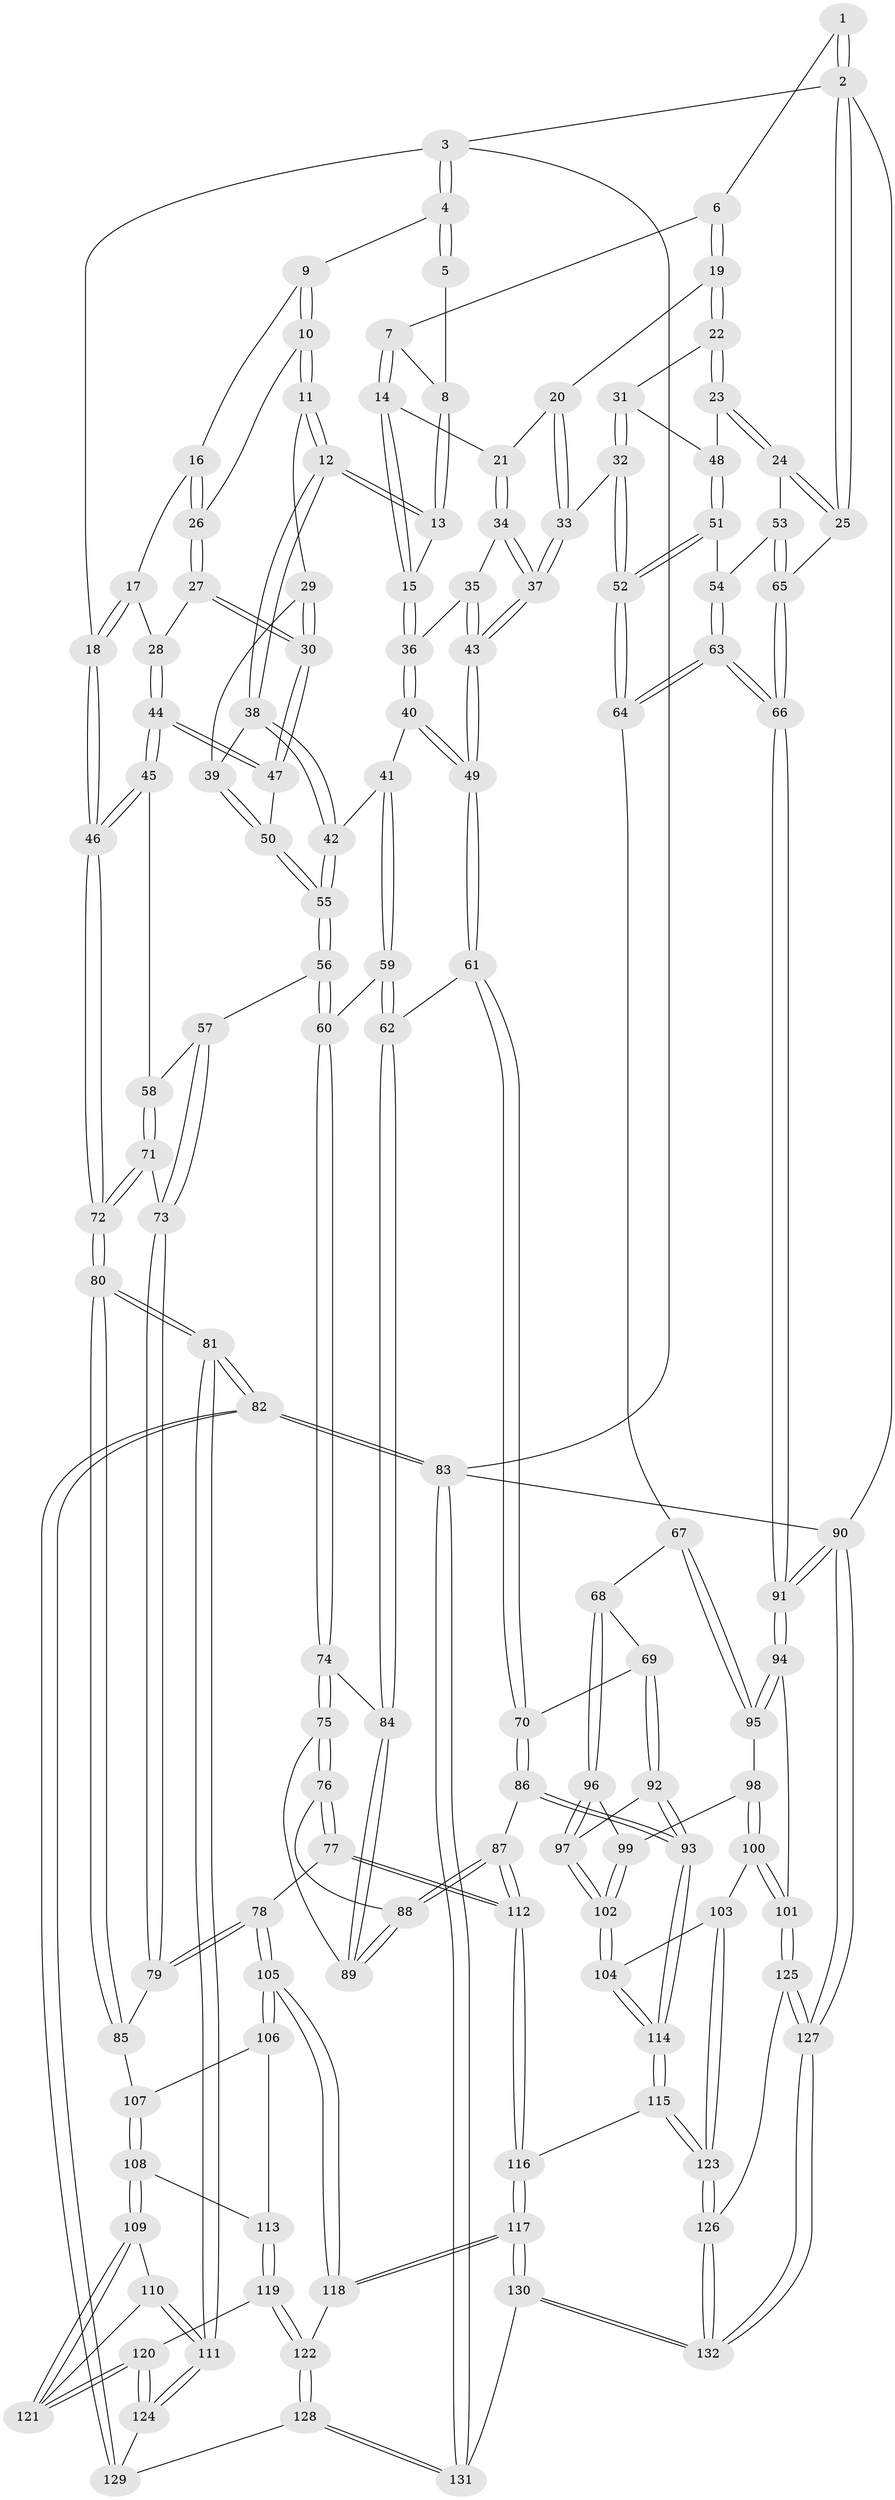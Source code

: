 // Generated by graph-tools (version 1.1) at 2025/38/03/09/25 02:38:51]
// undirected, 132 vertices, 327 edges
graph export_dot {
graph [start="1"]
  node [color=gray90,style=filled];
  1 [pos="+0.7186721163585961+0"];
  2 [pos="+1+0"];
  3 [pos="+0+0"];
  4 [pos="+0.1262392726822339+0"];
  5 [pos="+0.5103223566854949+0"];
  6 [pos="+0.7408026824110262+0.072975761208225"];
  7 [pos="+0.5489634379423467+0.05802362962388637"];
  8 [pos="+0.5062572877502048+0"];
  9 [pos="+0.15540288187447426+0"];
  10 [pos="+0.2591380214462413+0.07665039515489584"];
  11 [pos="+0.3441846678590197+0.13663370176578418"];
  12 [pos="+0.4000610824587308+0.15293015152331718"];
  13 [pos="+0.4024827354639491+0.15258123947627888"];
  14 [pos="+0.5571437870045383+0.13885427785237212"];
  15 [pos="+0.41348495396529655+0.156859085467825"];
  16 [pos="+0.11347027944296531+0.175869583597718"];
  17 [pos="+0.11099124291113921+0.17899783239809997"];
  18 [pos="+0+0.149775182262328"];
  19 [pos="+0.7455264522170295+0.09692934813183968"];
  20 [pos="+0.6284558041831214+0.1467819611440594"];
  21 [pos="+0.586431349020922+0.16203137210975202"];
  22 [pos="+0.7772075546547393+0.13292779950772105"];
  23 [pos="+1+0.08442295004350348"];
  24 [pos="+1+0.015009586336332743"];
  25 [pos="+1+0"];
  26 [pos="+0.22301639126496642+0.14815117711469172"];
  27 [pos="+0.21131657440726132+0.19089132130435538"];
  28 [pos="+0.13257753003056272+0.22885580680084086"];
  29 [pos="+0.3421589592872293+0.14156906818891807"];
  30 [pos="+0.23702351636535993+0.2870659280887672"];
  31 [pos="+0.7774727092476486+0.17944286258242603"];
  32 [pos="+0.7252981546901877+0.31909843134197047"];
  33 [pos="+0.710606309539417+0.32396458600875405"];
  34 [pos="+0.5856682297175068+0.1711458093372313"];
  35 [pos="+0.5583098812669628+0.21790139962892266"];
  36 [pos="+0.4891840613740463+0.2556379828410146"];
  37 [pos="+0.6915129703796917+0.33095039792751574"];
  38 [pos="+0.3774633039112266+0.29593792645002875"];
  39 [pos="+0.30226680269063805+0.28087352783179365"];
  40 [pos="+0.48659725194058945+0.3132847234024741"];
  41 [pos="+0.41659980388430107+0.33374711021635645"];
  42 [pos="+0.3956556473771318+0.327084562970998"];
  43 [pos="+0.614813164573119+0.38737591963059154"];
  44 [pos="+0.09544229439825766+0.3096060142825038"];
  45 [pos="+0.02614701926959206+0.3493758729304645"];
  46 [pos="+0+0.37818655380357435"];
  47 [pos="+0.2384763290805135+0.30088149784078555"];
  48 [pos="+0.9103723781168717+0.2711241225255831"];
  49 [pos="+0.6077575321512173+0.39501524914570485"];
  50 [pos="+0.24046136037543486+0.3025476790635302"];
  51 [pos="+0.9028917582749121+0.3340047834908414"];
  52 [pos="+0.783247880340771+0.35565171979437915"];
  53 [pos="+0.9694769021947608+0.321039659787613"];
  54 [pos="+0.912440309852503+0.3426763461373587"];
  55 [pos="+0.27499290183960295+0.4308771917296801"];
  56 [pos="+0.2738011109164238+0.43749253660007453"];
  57 [pos="+0.22833136137130736+0.4460047241718528"];
  58 [pos="+0.19809246424707766+0.43922745882865327"];
  59 [pos="+0.43177403553477167+0.4247210164409195"];
  60 [pos="+0.29486879346701916+0.4633491911313655"];
  61 [pos="+0.5884866816211413+0.4850325532506428"];
  62 [pos="+0.5408703580695697+0.5049530667716955"];
  63 [pos="+1+0.5206955943834717"];
  64 [pos="+0.828016003628977+0.5055888135598442"];
  65 [pos="+1+0.41389041381161396"];
  66 [pos="+1+0.5943156589687905"];
  67 [pos="+0.7382658112859595+0.5666377416317495"];
  68 [pos="+0.7233607616308642+0.5680240049338426"];
  69 [pos="+0.7042978110235266+0.5620178767616015"];
  70 [pos="+0.6168068115368943+0.5091918806454794"];
  71 [pos="+0.10675410933124511+0.5089282618614109"];
  72 [pos="+0+0.47611307757368154"];
  73 [pos="+0.16586084108023127+0.5475261305267037"];
  74 [pos="+0.31288099688033094+0.5120563586605206"];
  75 [pos="+0.30825893711219865+0.5874510934642966"];
  76 [pos="+0.2953225404810224+0.656950820756738"];
  77 [pos="+0.282573951259939+0.670943890216379"];
  78 [pos="+0.2819339574505789+0.6713863112071992"];
  79 [pos="+0.17417681403196936+0.6150398498417682"];
  80 [pos="+0+0.5661879995079165"];
  81 [pos="+0+0.94695549536704"];
  82 [pos="+0+1"];
  83 [pos="+0+1"];
  84 [pos="+0.5368839996819975+0.5088399142974493"];
  85 [pos="+0+0.6400339710619037"];
  86 [pos="+0.581755089542575+0.7286436501554359"];
  87 [pos="+0.5156204148202627+0.7187957589377987"];
  88 [pos="+0.47685173770947076+0.6492932776855931"];
  89 [pos="+0.5203684618030454+0.5397149713859747"];
  90 [pos="+1+1"];
  91 [pos="+1+0.6274163289290358"];
  92 [pos="+0.6023689076495745+0.7270619789341776"];
  93 [pos="+0.5923888921824684+0.7332091132875378"];
  94 [pos="+1+0.6560858309402475"];
  95 [pos="+0.7974616710080185+0.6365142383948648"];
  96 [pos="+0.7158715741230551+0.6622767867174432"];
  97 [pos="+0.6651124809751976+0.7151873611457942"];
  98 [pos="+0.8064800200013098+0.685595484526789"];
  99 [pos="+0.7384692893079365+0.7132812512990735"];
  100 [pos="+0.866162320913723+0.7795847837858252"];
  101 [pos="+0.9087801234789821+0.7840613740037179"];
  102 [pos="+0.7359381806092139+0.7578253682908007"];
  103 [pos="+0.815265341003051+0.7951179124167932"];
  104 [pos="+0.739367932388665+0.7677459480290625"];
  105 [pos="+0.2573845099246378+0.7382343756361177"];
  106 [pos="+0.18244603397650783+0.7379739991836307"];
  107 [pos="+0.0006705182258665227+0.6523366978134854"];
  108 [pos="+0.07027089908346976+0.7625097223667714"];
  109 [pos="+0.039275248052363085+0.8091228622597824"];
  110 [pos="+0.008814424827291235+0.8266960906066054"];
  111 [pos="+0+0.9183681452434207"];
  112 [pos="+0.46373012094786353+0.798714712960932"];
  113 [pos="+0.08627563873410393+0.7726467117953076"];
  114 [pos="+0.6392374058196456+0.8347744238296444"];
  115 [pos="+0.6346058835594517+0.8787087610449735"];
  116 [pos="+0.44464324174100023+0.9073598195117051"];
  117 [pos="+0.4299621367483516+0.9222008970780358"];
  118 [pos="+0.25848938222413453+0.8068634472584612"];
  119 [pos="+0.12318446343198944+0.8558112661265962"];
  120 [pos="+0.10720528390263+0.8699592395018723"];
  121 [pos="+0.07879915253496068+0.8496656131073025"];
  122 [pos="+0.2233176720226932+0.8420203660408699"];
  123 [pos="+0.7136499596102793+0.9701489989629614"];
  124 [pos="+0.09104706312350143+0.8935511643854206"];
  125 [pos="+0.9080321038791055+0.8605161289673234"];
  126 [pos="+0.7572249906491232+1"];
  127 [pos="+1+1"];
  128 [pos="+0.20381768514752127+1"];
  129 [pos="+0.10710578230910357+0.9523178839213765"];
  130 [pos="+0.39373932934082717+1"];
  131 [pos="+0.23267446351038545+1"];
  132 [pos="+0.769341141072775+1"];
  1 -- 2;
  1 -- 2;
  1 -- 6;
  2 -- 3;
  2 -- 25;
  2 -- 25;
  2 -- 90;
  3 -- 4;
  3 -- 4;
  3 -- 18;
  3 -- 83;
  4 -- 5;
  4 -- 5;
  4 -- 9;
  5 -- 8;
  6 -- 7;
  6 -- 19;
  6 -- 19;
  7 -- 8;
  7 -- 14;
  7 -- 14;
  8 -- 13;
  8 -- 13;
  9 -- 10;
  9 -- 10;
  9 -- 16;
  10 -- 11;
  10 -- 11;
  10 -- 26;
  11 -- 12;
  11 -- 12;
  11 -- 29;
  12 -- 13;
  12 -- 13;
  12 -- 38;
  12 -- 38;
  13 -- 15;
  14 -- 15;
  14 -- 15;
  14 -- 21;
  15 -- 36;
  15 -- 36;
  16 -- 17;
  16 -- 26;
  16 -- 26;
  17 -- 18;
  17 -- 18;
  17 -- 28;
  18 -- 46;
  18 -- 46;
  19 -- 20;
  19 -- 22;
  19 -- 22;
  20 -- 21;
  20 -- 33;
  20 -- 33;
  21 -- 34;
  21 -- 34;
  22 -- 23;
  22 -- 23;
  22 -- 31;
  23 -- 24;
  23 -- 24;
  23 -- 48;
  24 -- 25;
  24 -- 25;
  24 -- 53;
  25 -- 65;
  26 -- 27;
  26 -- 27;
  27 -- 28;
  27 -- 30;
  27 -- 30;
  28 -- 44;
  28 -- 44;
  29 -- 30;
  29 -- 30;
  29 -- 39;
  30 -- 47;
  30 -- 47;
  31 -- 32;
  31 -- 32;
  31 -- 48;
  32 -- 33;
  32 -- 52;
  32 -- 52;
  33 -- 37;
  33 -- 37;
  34 -- 35;
  34 -- 37;
  34 -- 37;
  35 -- 36;
  35 -- 43;
  35 -- 43;
  36 -- 40;
  36 -- 40;
  37 -- 43;
  37 -- 43;
  38 -- 39;
  38 -- 42;
  38 -- 42;
  39 -- 50;
  39 -- 50;
  40 -- 41;
  40 -- 49;
  40 -- 49;
  41 -- 42;
  41 -- 59;
  41 -- 59;
  42 -- 55;
  42 -- 55;
  43 -- 49;
  43 -- 49;
  44 -- 45;
  44 -- 45;
  44 -- 47;
  44 -- 47;
  45 -- 46;
  45 -- 46;
  45 -- 58;
  46 -- 72;
  46 -- 72;
  47 -- 50;
  48 -- 51;
  48 -- 51;
  49 -- 61;
  49 -- 61;
  50 -- 55;
  50 -- 55;
  51 -- 52;
  51 -- 52;
  51 -- 54;
  52 -- 64;
  52 -- 64;
  53 -- 54;
  53 -- 65;
  53 -- 65;
  54 -- 63;
  54 -- 63;
  55 -- 56;
  55 -- 56;
  56 -- 57;
  56 -- 60;
  56 -- 60;
  57 -- 58;
  57 -- 73;
  57 -- 73;
  58 -- 71;
  58 -- 71;
  59 -- 60;
  59 -- 62;
  59 -- 62;
  60 -- 74;
  60 -- 74;
  61 -- 62;
  61 -- 70;
  61 -- 70;
  62 -- 84;
  62 -- 84;
  63 -- 64;
  63 -- 64;
  63 -- 66;
  63 -- 66;
  64 -- 67;
  65 -- 66;
  65 -- 66;
  66 -- 91;
  66 -- 91;
  67 -- 68;
  67 -- 95;
  67 -- 95;
  68 -- 69;
  68 -- 96;
  68 -- 96;
  69 -- 70;
  69 -- 92;
  69 -- 92;
  70 -- 86;
  70 -- 86;
  71 -- 72;
  71 -- 72;
  71 -- 73;
  72 -- 80;
  72 -- 80;
  73 -- 79;
  73 -- 79;
  74 -- 75;
  74 -- 75;
  74 -- 84;
  75 -- 76;
  75 -- 76;
  75 -- 89;
  76 -- 77;
  76 -- 77;
  76 -- 88;
  77 -- 78;
  77 -- 112;
  77 -- 112;
  78 -- 79;
  78 -- 79;
  78 -- 105;
  78 -- 105;
  79 -- 85;
  80 -- 81;
  80 -- 81;
  80 -- 85;
  80 -- 85;
  81 -- 82;
  81 -- 82;
  81 -- 111;
  81 -- 111;
  82 -- 83;
  82 -- 83;
  82 -- 129;
  82 -- 129;
  83 -- 131;
  83 -- 131;
  83 -- 90;
  84 -- 89;
  84 -- 89;
  85 -- 107;
  86 -- 87;
  86 -- 93;
  86 -- 93;
  87 -- 88;
  87 -- 88;
  87 -- 112;
  87 -- 112;
  88 -- 89;
  88 -- 89;
  90 -- 91;
  90 -- 91;
  90 -- 127;
  90 -- 127;
  91 -- 94;
  91 -- 94;
  92 -- 93;
  92 -- 93;
  92 -- 97;
  93 -- 114;
  93 -- 114;
  94 -- 95;
  94 -- 95;
  94 -- 101;
  95 -- 98;
  96 -- 97;
  96 -- 97;
  96 -- 99;
  97 -- 102;
  97 -- 102;
  98 -- 99;
  98 -- 100;
  98 -- 100;
  99 -- 102;
  99 -- 102;
  100 -- 101;
  100 -- 101;
  100 -- 103;
  101 -- 125;
  101 -- 125;
  102 -- 104;
  102 -- 104;
  103 -- 104;
  103 -- 123;
  103 -- 123;
  104 -- 114;
  104 -- 114;
  105 -- 106;
  105 -- 106;
  105 -- 118;
  105 -- 118;
  106 -- 107;
  106 -- 113;
  107 -- 108;
  107 -- 108;
  108 -- 109;
  108 -- 109;
  108 -- 113;
  109 -- 110;
  109 -- 121;
  109 -- 121;
  110 -- 111;
  110 -- 111;
  110 -- 121;
  111 -- 124;
  111 -- 124;
  112 -- 116;
  112 -- 116;
  113 -- 119;
  113 -- 119;
  114 -- 115;
  114 -- 115;
  115 -- 116;
  115 -- 123;
  115 -- 123;
  116 -- 117;
  116 -- 117;
  117 -- 118;
  117 -- 118;
  117 -- 130;
  117 -- 130;
  118 -- 122;
  119 -- 120;
  119 -- 122;
  119 -- 122;
  120 -- 121;
  120 -- 121;
  120 -- 124;
  120 -- 124;
  122 -- 128;
  122 -- 128;
  123 -- 126;
  123 -- 126;
  124 -- 129;
  125 -- 126;
  125 -- 127;
  125 -- 127;
  126 -- 132;
  126 -- 132;
  127 -- 132;
  127 -- 132;
  128 -- 129;
  128 -- 131;
  128 -- 131;
  130 -- 131;
  130 -- 132;
  130 -- 132;
}
